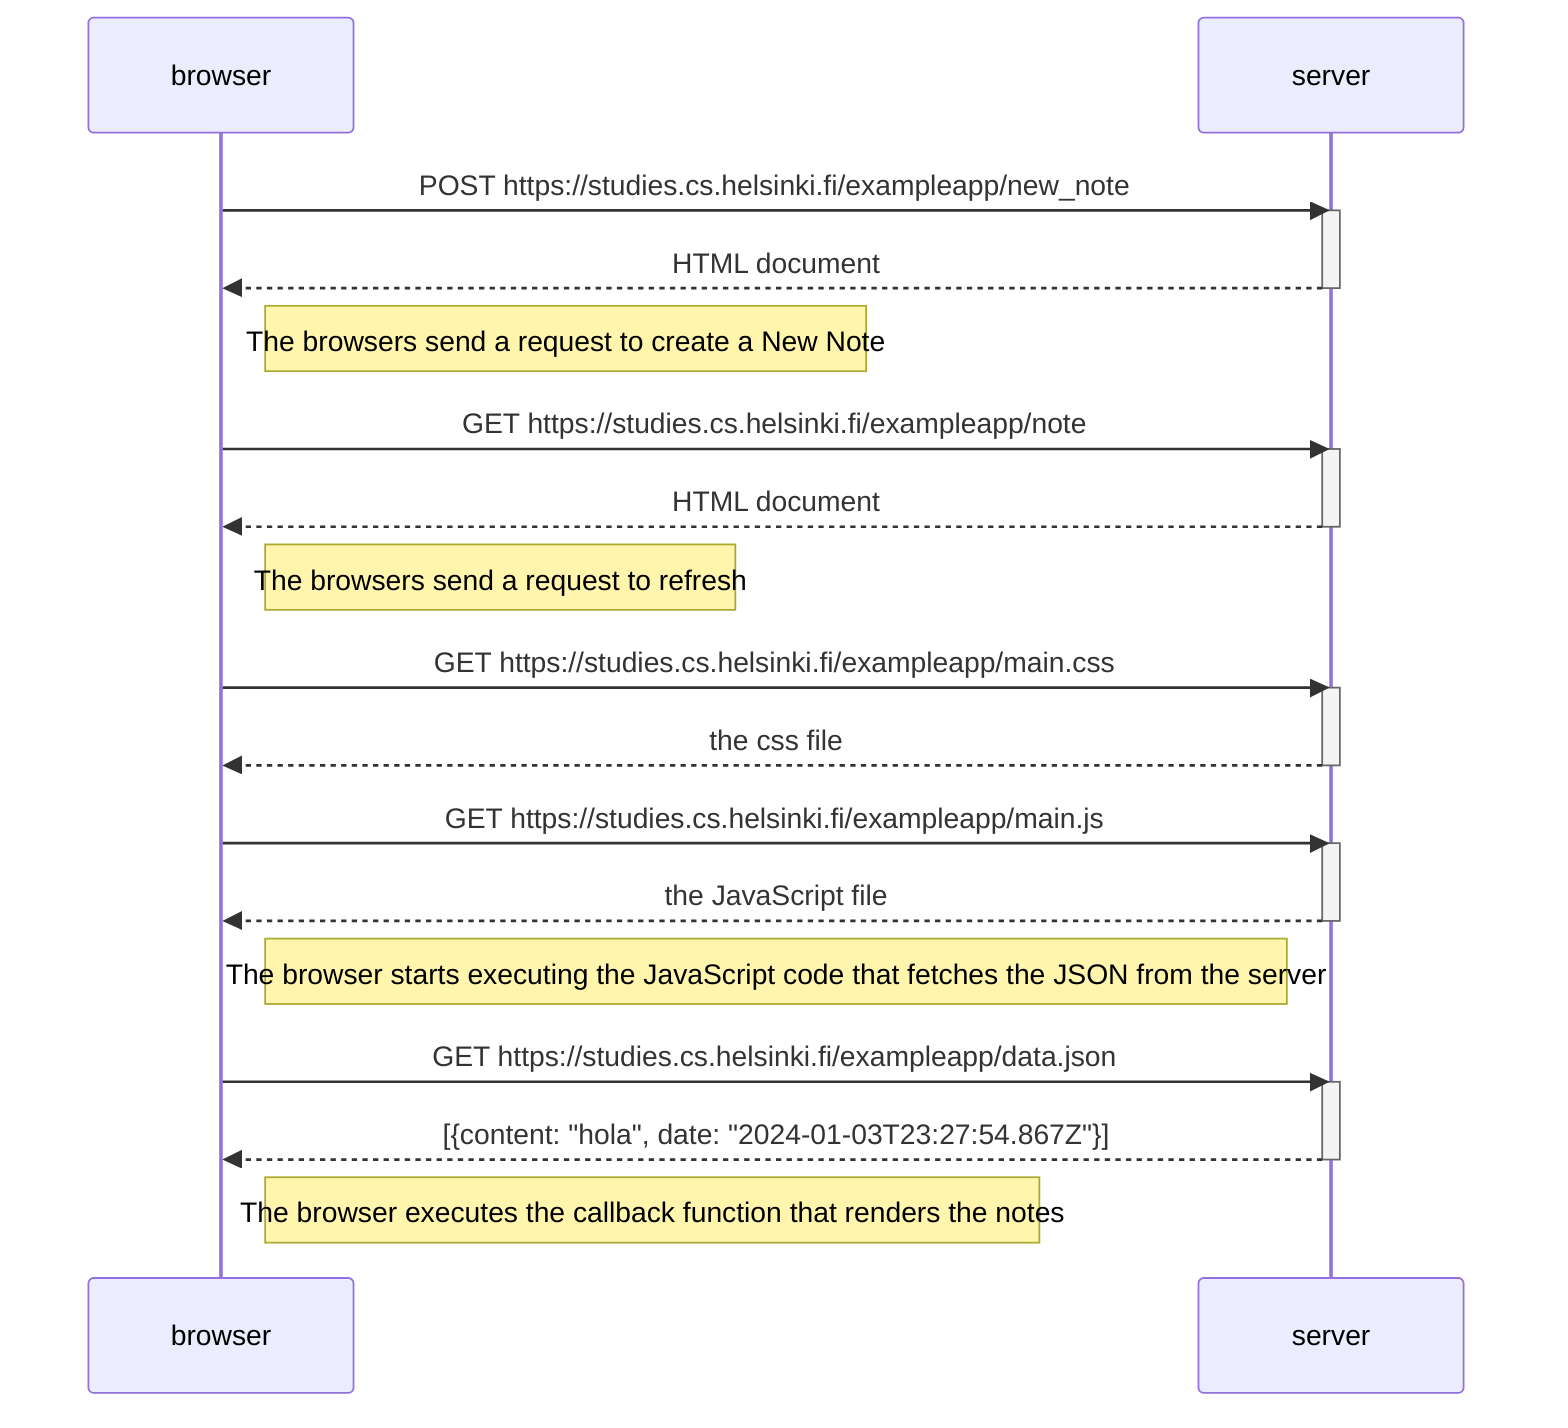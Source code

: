 sequenceDiagram
    participant browser
    participant server

    browser->>server: POST https://studies.cs.helsinki.fi/exampleapp/new_note
    activate server
    server-->>browser: HTML document
    deactivate server

    Note right of browser: The browsers send a request to create a New Note

    browser->>server: GET https://studies.cs.helsinki.fi/exampleapp/note
    activate server
    server-->>browser: HTML document
    deactivate server

    Note right of browser: The browsers send a request to refresh 

    browser->>server: GET https://studies.cs.helsinki.fi/exampleapp/main.css
    activate server
    server-->>browser: the css file
    deactivate server

    browser->>server: GET https://studies.cs.helsinki.fi/exampleapp/main.js
    activate server
    server-->>browser: the JavaScript file
    deactivate server

    Note right of browser: The browser starts executing the JavaScript code that fetches the JSON from the server

    browser->>server: GET https://studies.cs.helsinki.fi/exampleapp/data.json
    activate server
    server-->>browser: [{content: "hola", date: "2024-01-03T23:27:54.867Z"}]
    deactivate server

    Note right of browser: The browser executes the callback function that renders the notes